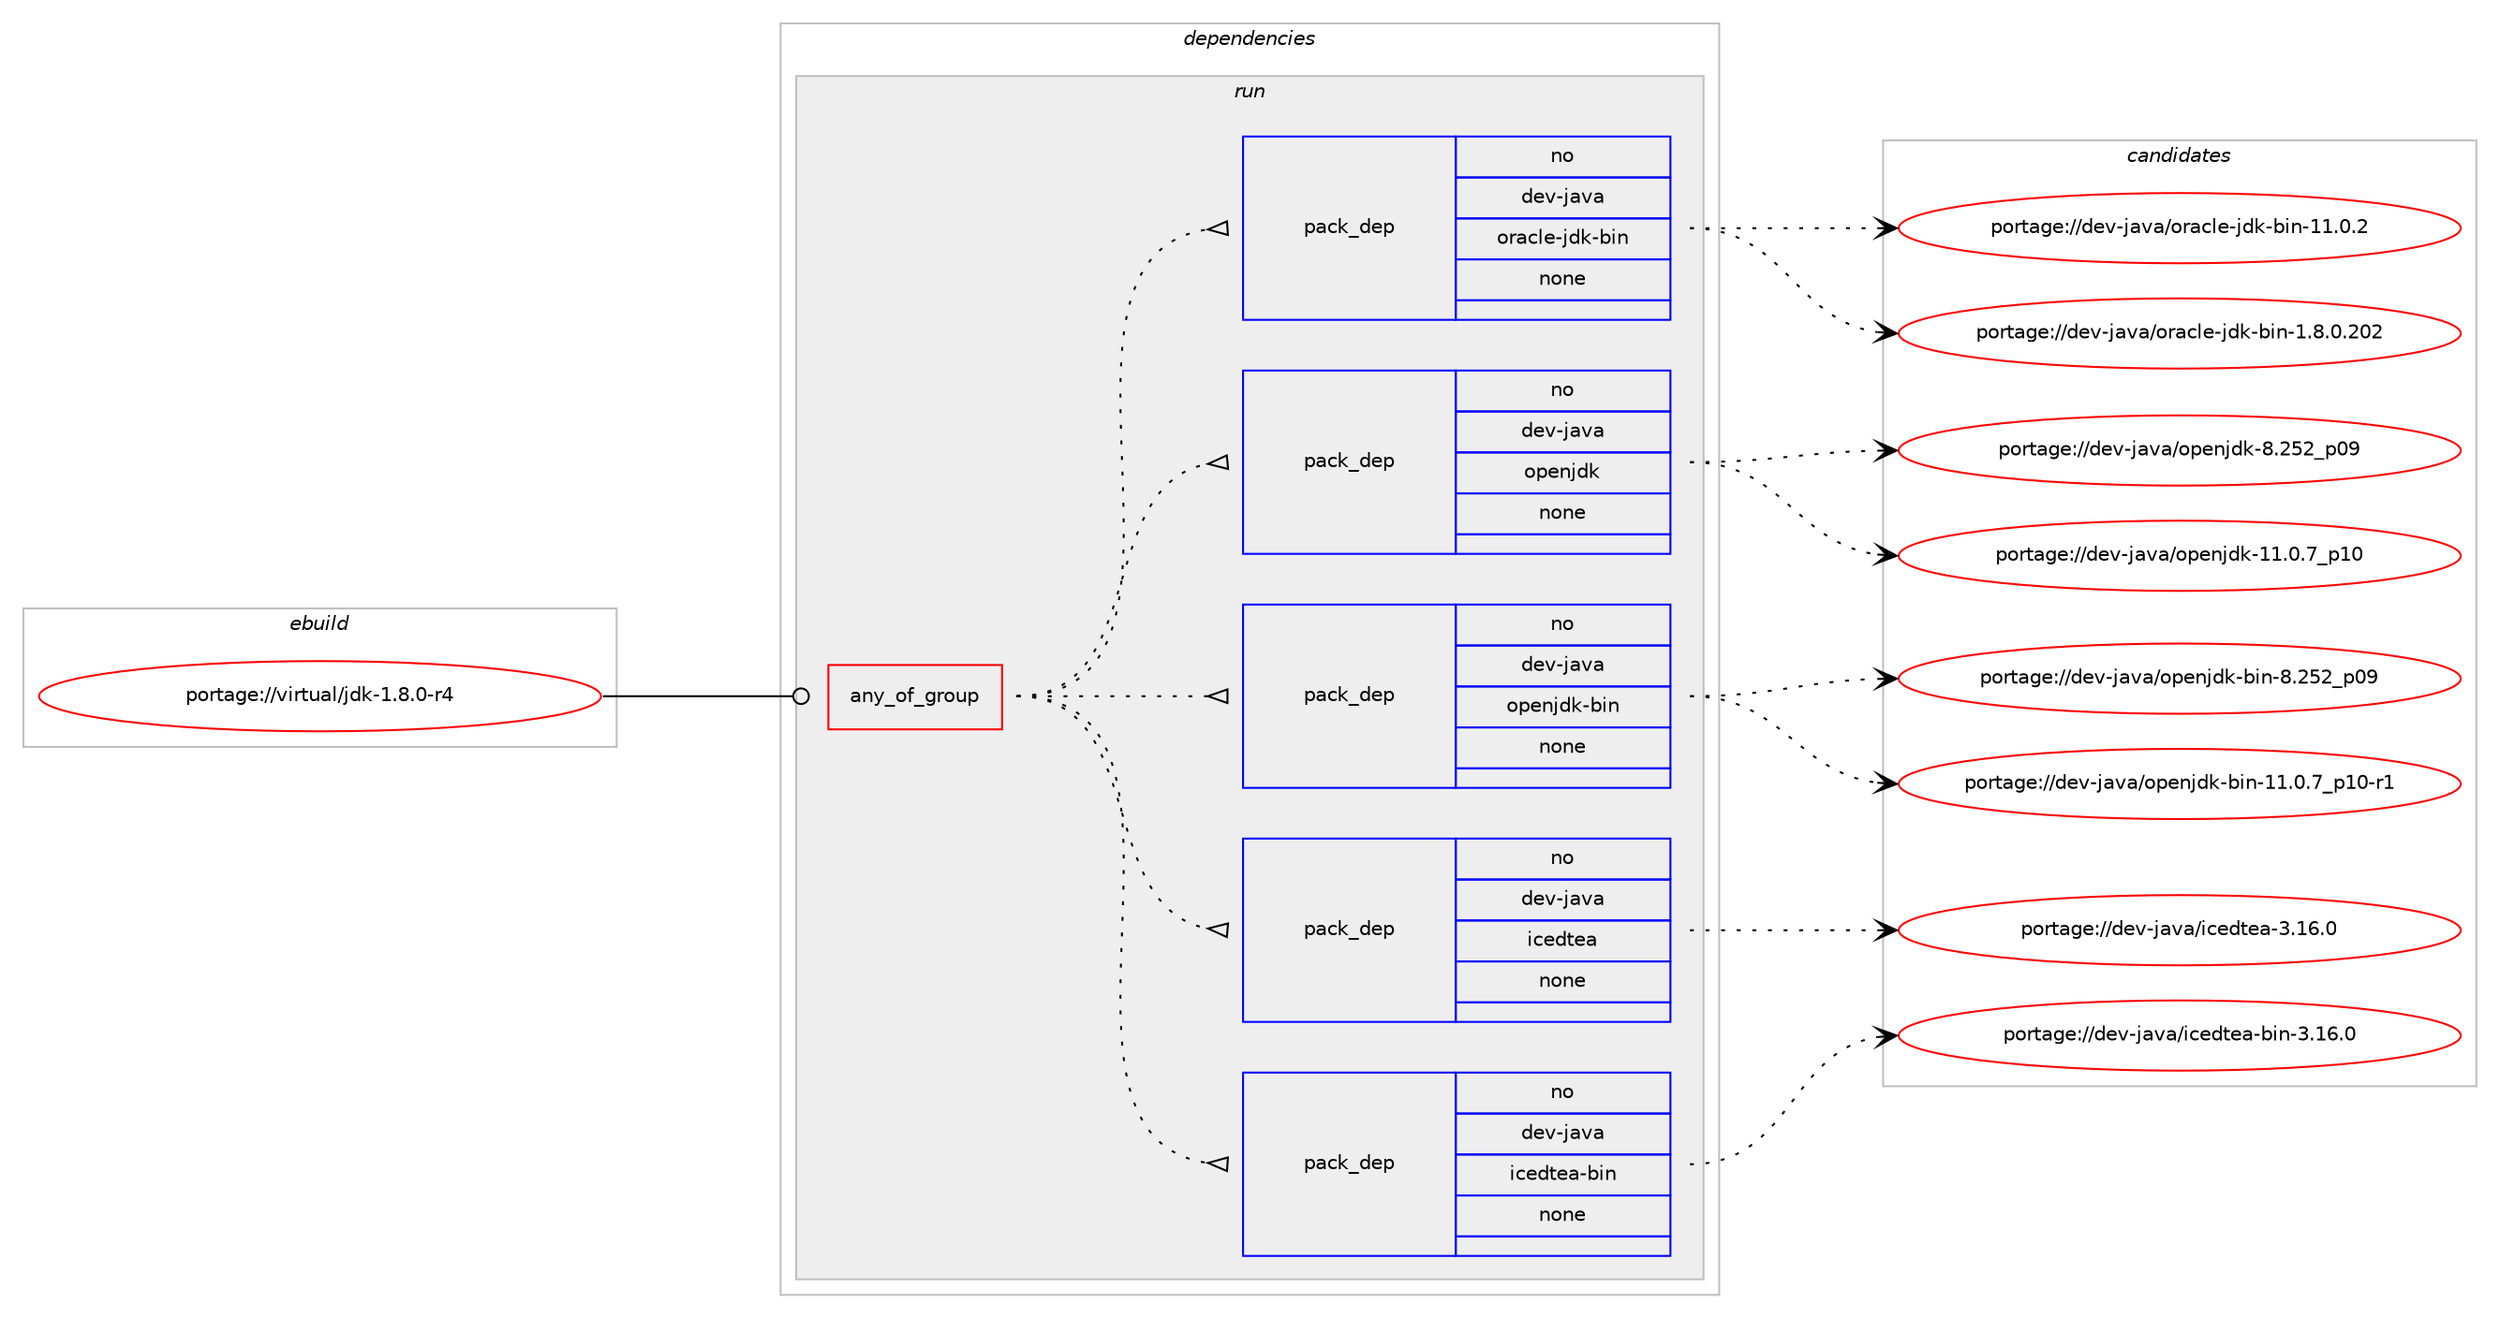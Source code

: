 digraph prolog {

# *************
# Graph options
# *************

newrank=true;
concentrate=true;
compound=true;
graph [rankdir=LR,fontname=Helvetica,fontsize=10,ranksep=1.5];#, ranksep=2.5, nodesep=0.2];
edge  [arrowhead=vee];
node  [fontname=Helvetica,fontsize=10];

# **********
# The ebuild
# **********

subgraph cluster_leftcol {
color=gray;
rank=same;
label=<<i>ebuild</i>>;
id [label="portage://virtual/jdk-1.8.0-r4", color=red, width=4, href="../virtual/jdk-1.8.0-r4.svg"];
}

# ****************
# The dependencies
# ****************

subgraph cluster_midcol {
color=gray;
label=<<i>dependencies</i>>;
subgraph cluster_compile {
fillcolor="#eeeeee";
style=filled;
label=<<i>compile</i>>;
}
subgraph cluster_compileandrun {
fillcolor="#eeeeee";
style=filled;
label=<<i>compile and run</i>>;
}
subgraph cluster_run {
fillcolor="#eeeeee";
style=filled;
label=<<i>run</i>>;
subgraph any45 {
dependency2263 [label=<<TABLE BORDER="0" CELLBORDER="1" CELLSPACING="0" CELLPADDING="4"><TR><TD CELLPADDING="10">any_of_group</TD></TR></TABLE>>, shape=none, color=red];subgraph pack1934 {
dependency2264 [label=<<TABLE BORDER="0" CELLBORDER="1" CELLSPACING="0" CELLPADDING="4" WIDTH="220"><TR><TD ROWSPAN="6" CELLPADDING="30">pack_dep</TD></TR><TR><TD WIDTH="110">no</TD></TR><TR><TD>dev-java</TD></TR><TR><TD>icedtea-bin</TD></TR><TR><TD>none</TD></TR><TR><TD></TD></TR></TABLE>>, shape=none, color=blue];
}
dependency2263:e -> dependency2264:w [weight=20,style="dotted",arrowhead="oinv"];
subgraph pack1935 {
dependency2265 [label=<<TABLE BORDER="0" CELLBORDER="1" CELLSPACING="0" CELLPADDING="4" WIDTH="220"><TR><TD ROWSPAN="6" CELLPADDING="30">pack_dep</TD></TR><TR><TD WIDTH="110">no</TD></TR><TR><TD>dev-java</TD></TR><TR><TD>icedtea</TD></TR><TR><TD>none</TD></TR><TR><TD></TD></TR></TABLE>>, shape=none, color=blue];
}
dependency2263:e -> dependency2265:w [weight=20,style="dotted",arrowhead="oinv"];
subgraph pack1936 {
dependency2266 [label=<<TABLE BORDER="0" CELLBORDER="1" CELLSPACING="0" CELLPADDING="4" WIDTH="220"><TR><TD ROWSPAN="6" CELLPADDING="30">pack_dep</TD></TR><TR><TD WIDTH="110">no</TD></TR><TR><TD>dev-java</TD></TR><TR><TD>openjdk-bin</TD></TR><TR><TD>none</TD></TR><TR><TD></TD></TR></TABLE>>, shape=none, color=blue];
}
dependency2263:e -> dependency2266:w [weight=20,style="dotted",arrowhead="oinv"];
subgraph pack1937 {
dependency2267 [label=<<TABLE BORDER="0" CELLBORDER="1" CELLSPACING="0" CELLPADDING="4" WIDTH="220"><TR><TD ROWSPAN="6" CELLPADDING="30">pack_dep</TD></TR><TR><TD WIDTH="110">no</TD></TR><TR><TD>dev-java</TD></TR><TR><TD>openjdk</TD></TR><TR><TD>none</TD></TR><TR><TD></TD></TR></TABLE>>, shape=none, color=blue];
}
dependency2263:e -> dependency2267:w [weight=20,style="dotted",arrowhead="oinv"];
subgraph pack1938 {
dependency2268 [label=<<TABLE BORDER="0" CELLBORDER="1" CELLSPACING="0" CELLPADDING="4" WIDTH="220"><TR><TD ROWSPAN="6" CELLPADDING="30">pack_dep</TD></TR><TR><TD WIDTH="110">no</TD></TR><TR><TD>dev-java</TD></TR><TR><TD>oracle-jdk-bin</TD></TR><TR><TD>none</TD></TR><TR><TD></TD></TR></TABLE>>, shape=none, color=blue];
}
dependency2263:e -> dependency2268:w [weight=20,style="dotted",arrowhead="oinv"];
}
id:e -> dependency2263:w [weight=20,style="solid",arrowhead="odot"];
}
}

# **************
# The candidates
# **************

subgraph cluster_choices {
rank=same;
color=gray;
label=<<i>candidates</i>>;

subgraph choice1934 {
color=black;
nodesep=1;
choice100101118451069711897471059910110011610197459810511045514649544648 [label="portage://dev-java/icedtea-bin-3.16.0", color=red, width=4,href="../dev-java/icedtea-bin-3.16.0.svg"];
dependency2264:e -> choice100101118451069711897471059910110011610197459810511045514649544648:w [style=dotted,weight="100"];
}
subgraph choice1935 {
color=black;
nodesep=1;
choice10010111845106971189747105991011001161019745514649544648 [label="portage://dev-java/icedtea-3.16.0", color=red, width=4,href="../dev-java/icedtea-3.16.0.svg"];
dependency2265:e -> choice10010111845106971189747105991011001161019745514649544648:w [style=dotted,weight="100"];
}
subgraph choice1936 {
color=black;
nodesep=1;
choice100101118451069711897471111121011101061001074598105110455646505350951124857 [label="portage://dev-java/openjdk-bin-8.252_p09", color=red, width=4,href="../dev-java/openjdk-bin-8.252_p09.svg"];
choice100101118451069711897471111121011101061001074598105110454949464846559511249484511449 [label="portage://dev-java/openjdk-bin-11.0.7_p10-r1", color=red, width=4,href="../dev-java/openjdk-bin-11.0.7_p10-r1.svg"];
dependency2266:e -> choice100101118451069711897471111121011101061001074598105110455646505350951124857:w [style=dotted,weight="100"];
dependency2266:e -> choice100101118451069711897471111121011101061001074598105110454949464846559511249484511449:w [style=dotted,weight="100"];
}
subgraph choice1937 {
color=black;
nodesep=1;
choice10010111845106971189747111112101110106100107455646505350951124857 [label="portage://dev-java/openjdk-8.252_p09", color=red, width=4,href="../dev-java/openjdk-8.252_p09.svg"];
choice1001011184510697118974711111210111010610010745494946484655951124948 [label="portage://dev-java/openjdk-11.0.7_p10", color=red, width=4,href="../dev-java/openjdk-11.0.7_p10.svg"];
dependency2267:e -> choice10010111845106971189747111112101110106100107455646505350951124857:w [style=dotted,weight="100"];
dependency2267:e -> choice1001011184510697118974711111210111010610010745494946484655951124948:w [style=dotted,weight="100"];
}
subgraph choice1938 {
color=black;
nodesep=1;
choice10010111845106971189747111114979910810145106100107459810511045494946484650 [label="portage://dev-java/oracle-jdk-bin-11.0.2", color=red, width=4,href="../dev-java/oracle-jdk-bin-11.0.2.svg"];
choice10010111845106971189747111114979910810145106100107459810511045494656464846504850 [label="portage://dev-java/oracle-jdk-bin-1.8.0.202", color=red, width=4,href="../dev-java/oracle-jdk-bin-1.8.0.202.svg"];
dependency2268:e -> choice10010111845106971189747111114979910810145106100107459810511045494946484650:w [style=dotted,weight="100"];
dependency2268:e -> choice10010111845106971189747111114979910810145106100107459810511045494656464846504850:w [style=dotted,weight="100"];
}
}

}

